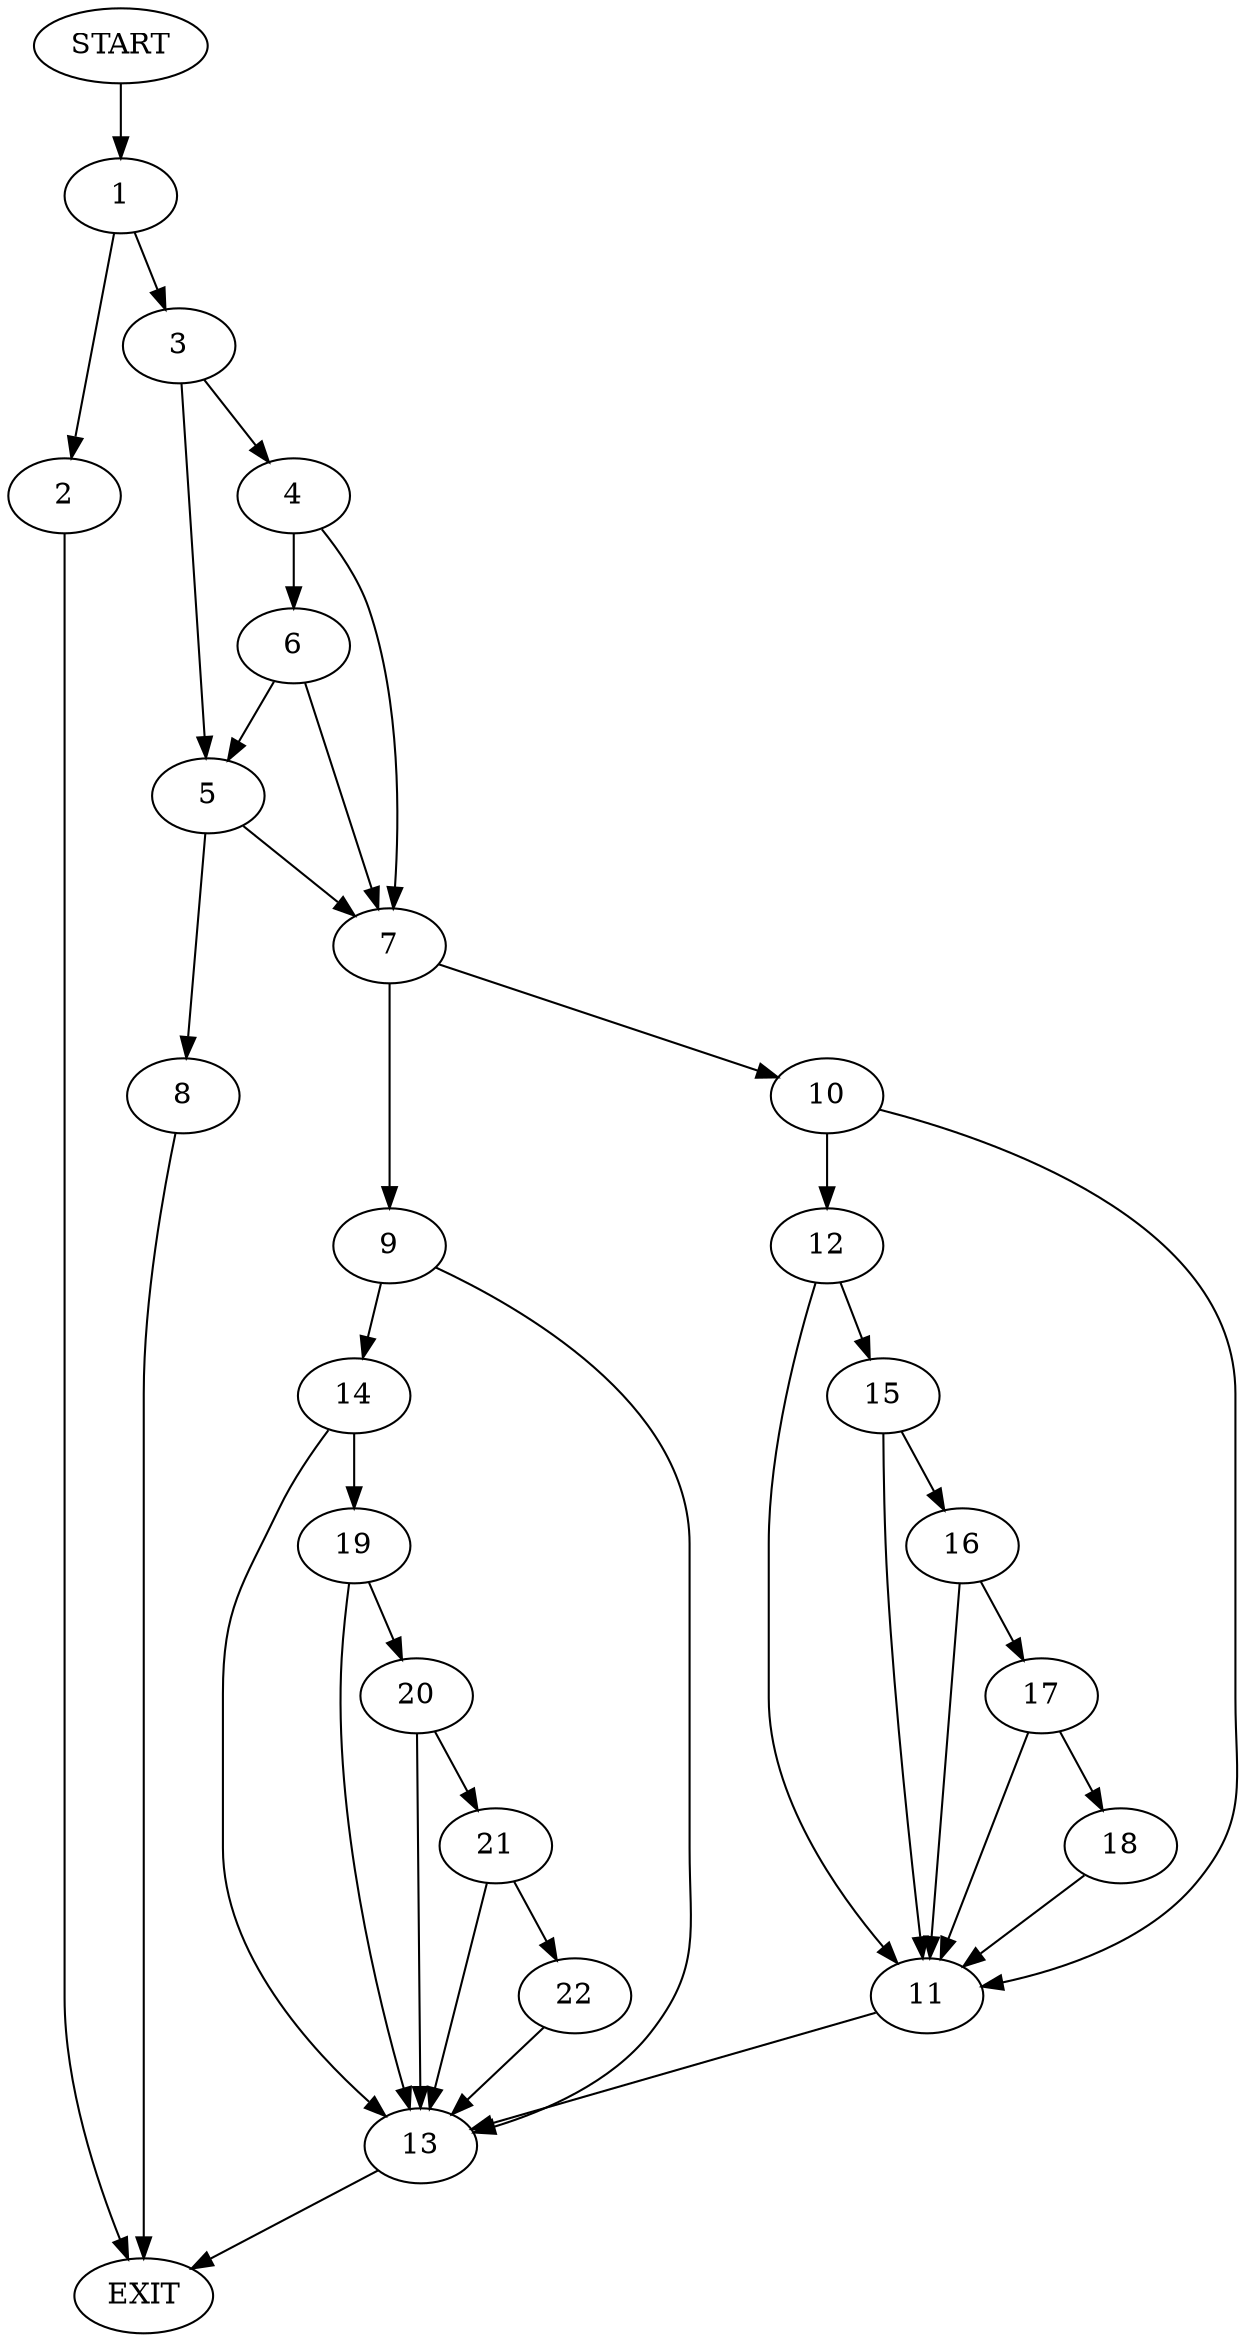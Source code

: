 digraph {
0 [label="START"]
23 [label="EXIT"]
0 -> 1
1 -> 2
1 -> 3
2 -> 23
3 -> 4
3 -> 5
4 -> 6
4 -> 7
5 -> 7
5 -> 8
6 -> 7
6 -> 5
7 -> 9
7 -> 10
8 -> 23
10 -> 11
10 -> 12
9 -> 13
9 -> 14
12 -> 15
12 -> 11
11 -> 13
15 -> 11
15 -> 16
16 -> 11
16 -> 17
17 -> 11
17 -> 18
18 -> 11
13 -> 23
14 -> 13
14 -> 19
19 -> 20
19 -> 13
20 -> 13
20 -> 21
21 -> 13
21 -> 22
22 -> 13
}
